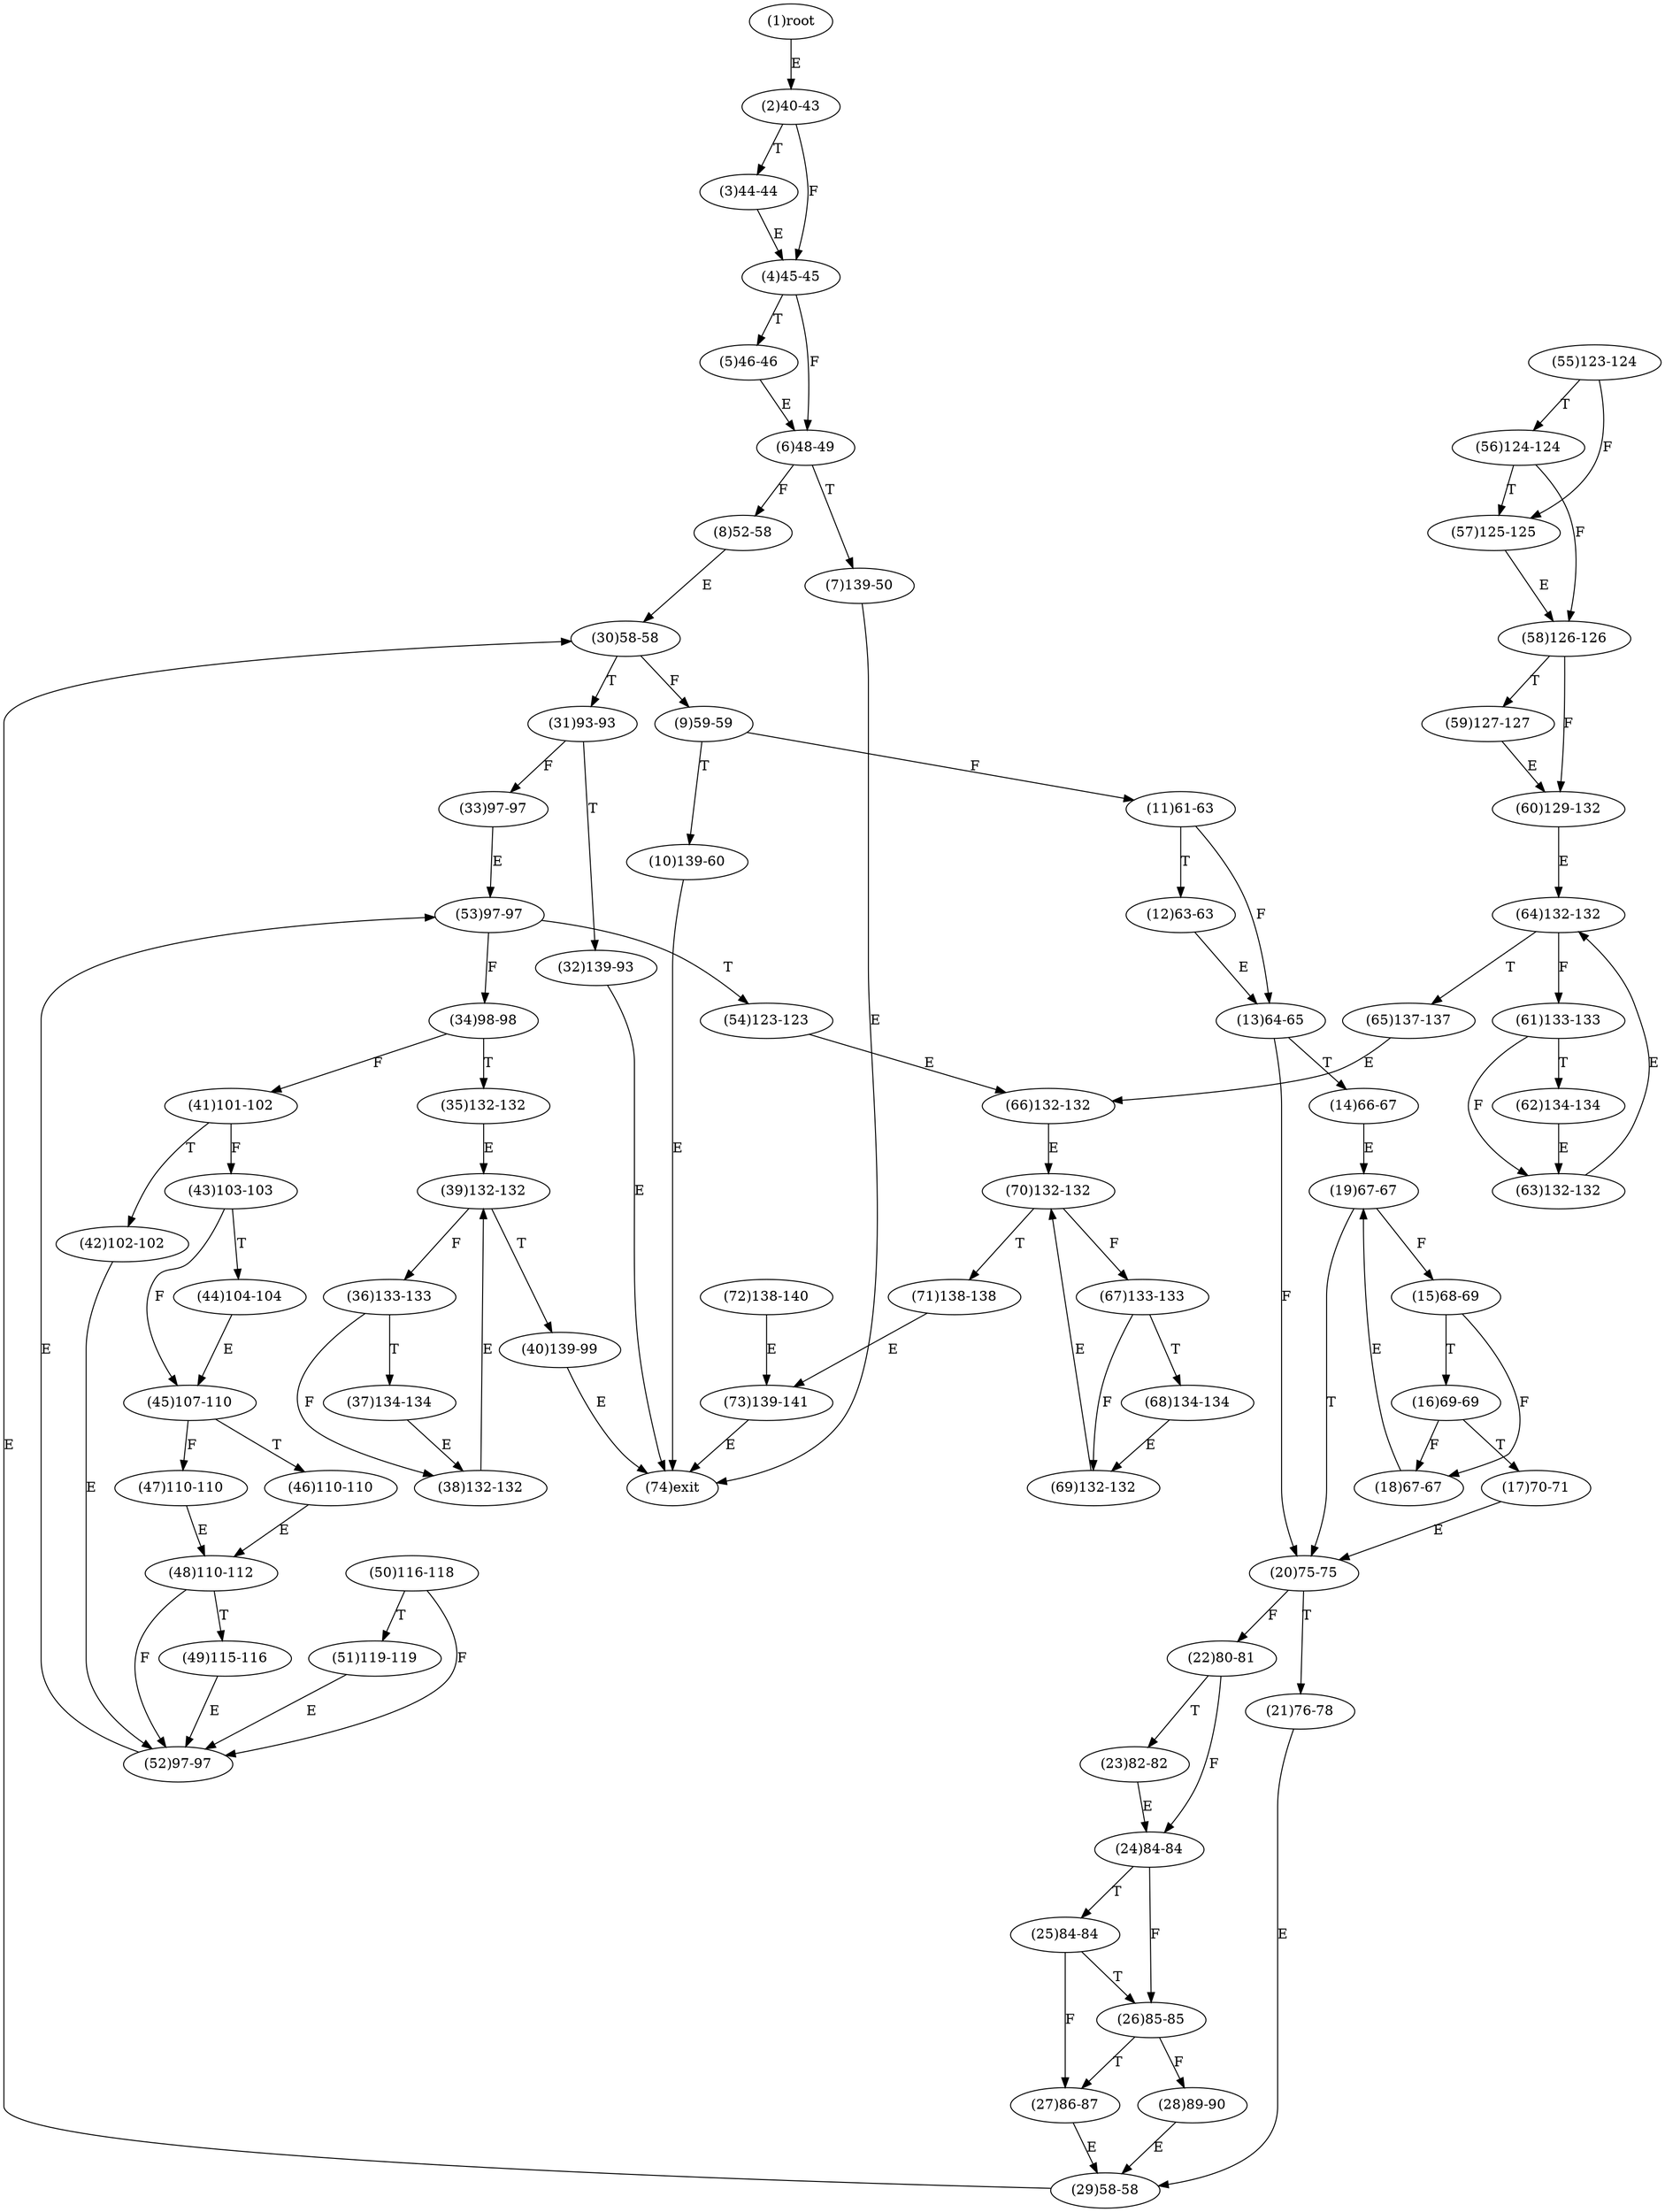 digraph "" { 
1[ label="(1)root"];
2[ label="(2)40-43"];
3[ label="(3)44-44"];
4[ label="(4)45-45"];
5[ label="(5)46-46"];
6[ label="(6)48-49"];
7[ label="(7)139-50"];
8[ label="(8)52-58"];
9[ label="(9)59-59"];
10[ label="(10)139-60"];
11[ label="(11)61-63"];
12[ label="(12)63-63"];
13[ label="(13)64-65"];
14[ label="(14)66-67"];
15[ label="(15)68-69"];
17[ label="(17)70-71"];
16[ label="(16)69-69"];
19[ label="(19)67-67"];
18[ label="(18)67-67"];
21[ label="(21)76-78"];
20[ label="(20)75-75"];
23[ label="(23)82-82"];
22[ label="(22)80-81"];
25[ label="(25)84-84"];
24[ label="(24)84-84"];
27[ label="(27)86-87"];
26[ label="(26)85-85"];
29[ label="(29)58-58"];
28[ label="(28)89-90"];
31[ label="(31)93-93"];
30[ label="(30)58-58"];
34[ label="(34)98-98"];
35[ label="(35)132-132"];
32[ label="(32)139-93"];
33[ label="(33)97-97"];
38[ label="(38)132-132"];
39[ label="(39)132-132"];
36[ label="(36)133-133"];
37[ label="(37)134-134"];
42[ label="(42)102-102"];
43[ label="(43)103-103"];
40[ label="(40)139-99"];
41[ label="(41)101-102"];
46[ label="(46)110-110"];
47[ label="(47)110-110"];
44[ label="(44)104-104"];
45[ label="(45)107-110"];
51[ label="(51)119-119"];
50[ label="(50)116-118"];
49[ label="(49)115-116"];
48[ label="(48)110-112"];
55[ label="(55)123-124"];
54[ label="(54)123-123"];
53[ label="(53)97-97"];
52[ label="(52)97-97"];
59[ label="(59)127-127"];
58[ label="(58)126-126"];
57[ label="(57)125-125"];
56[ label="(56)124-124"];
63[ label="(63)132-132"];
62[ label="(62)134-134"];
61[ label="(61)133-133"];
60[ label="(60)129-132"];
68[ label="(68)134-134"];
69[ label="(69)132-132"];
70[ label="(70)132-132"];
71[ label="(71)138-138"];
64[ label="(64)132-132"];
65[ label="(65)137-137"];
66[ label="(66)132-132"];
67[ label="(67)133-133"];
72[ label="(72)138-140"];
73[ label="(73)139-141"];
74[ label="(74)exit"];
1->2[ label="E"];
2->4[ label="F"];
2->3[ label="T"];
3->4[ label="E"];
4->6[ label="F"];
4->5[ label="T"];
5->6[ label="E"];
6->8[ label="F"];
6->7[ label="T"];
7->74[ label="E"];
8->30[ label="E"];
9->11[ label="F"];
9->10[ label="T"];
10->74[ label="E"];
11->13[ label="F"];
11->12[ label="T"];
12->13[ label="E"];
13->20[ label="F"];
13->14[ label="T"];
14->19[ label="E"];
15->18[ label="F"];
15->16[ label="T"];
16->18[ label="F"];
16->17[ label="T"];
17->20[ label="E"];
18->19[ label="E"];
19->15[ label="F"];
19->20[ label="T"];
20->22[ label="F"];
20->21[ label="T"];
21->29[ label="E"];
22->24[ label="F"];
22->23[ label="T"];
23->24[ label="E"];
24->26[ label="F"];
24->25[ label="T"];
25->27[ label="F"];
25->26[ label="T"];
26->28[ label="F"];
26->27[ label="T"];
27->29[ label="E"];
28->29[ label="E"];
29->30[ label="E"];
30->9[ label="F"];
30->31[ label="T"];
31->33[ label="F"];
31->32[ label="T"];
32->74[ label="E"];
33->53[ label="E"];
34->41[ label="F"];
34->35[ label="T"];
35->39[ label="E"];
36->38[ label="F"];
36->37[ label="T"];
37->38[ label="E"];
38->39[ label="E"];
39->36[ label="F"];
39->40[ label="T"];
40->74[ label="E"];
41->43[ label="F"];
41->42[ label="T"];
42->52[ label="E"];
43->45[ label="F"];
43->44[ label="T"];
44->45[ label="E"];
45->47[ label="F"];
45->46[ label="T"];
46->48[ label="E"];
47->48[ label="E"];
48->52[ label="F"];
48->49[ label="T"];
49->52[ label="E"];
50->52[ label="F"];
50->51[ label="T"];
51->52[ label="E"];
52->53[ label="E"];
53->34[ label="F"];
53->54[ label="T"];
54->66[ label="E"];
55->57[ label="F"];
55->56[ label="T"];
56->58[ label="F"];
56->57[ label="T"];
57->58[ label="E"];
58->60[ label="F"];
58->59[ label="T"];
59->60[ label="E"];
60->64[ label="E"];
61->63[ label="F"];
61->62[ label="T"];
62->63[ label="E"];
63->64[ label="E"];
64->61[ label="F"];
64->65[ label="T"];
65->66[ label="E"];
66->70[ label="E"];
67->69[ label="F"];
67->68[ label="T"];
68->69[ label="E"];
69->70[ label="E"];
70->67[ label="F"];
70->71[ label="T"];
71->73[ label="E"];
72->73[ label="E"];
73->74[ label="E"];
}